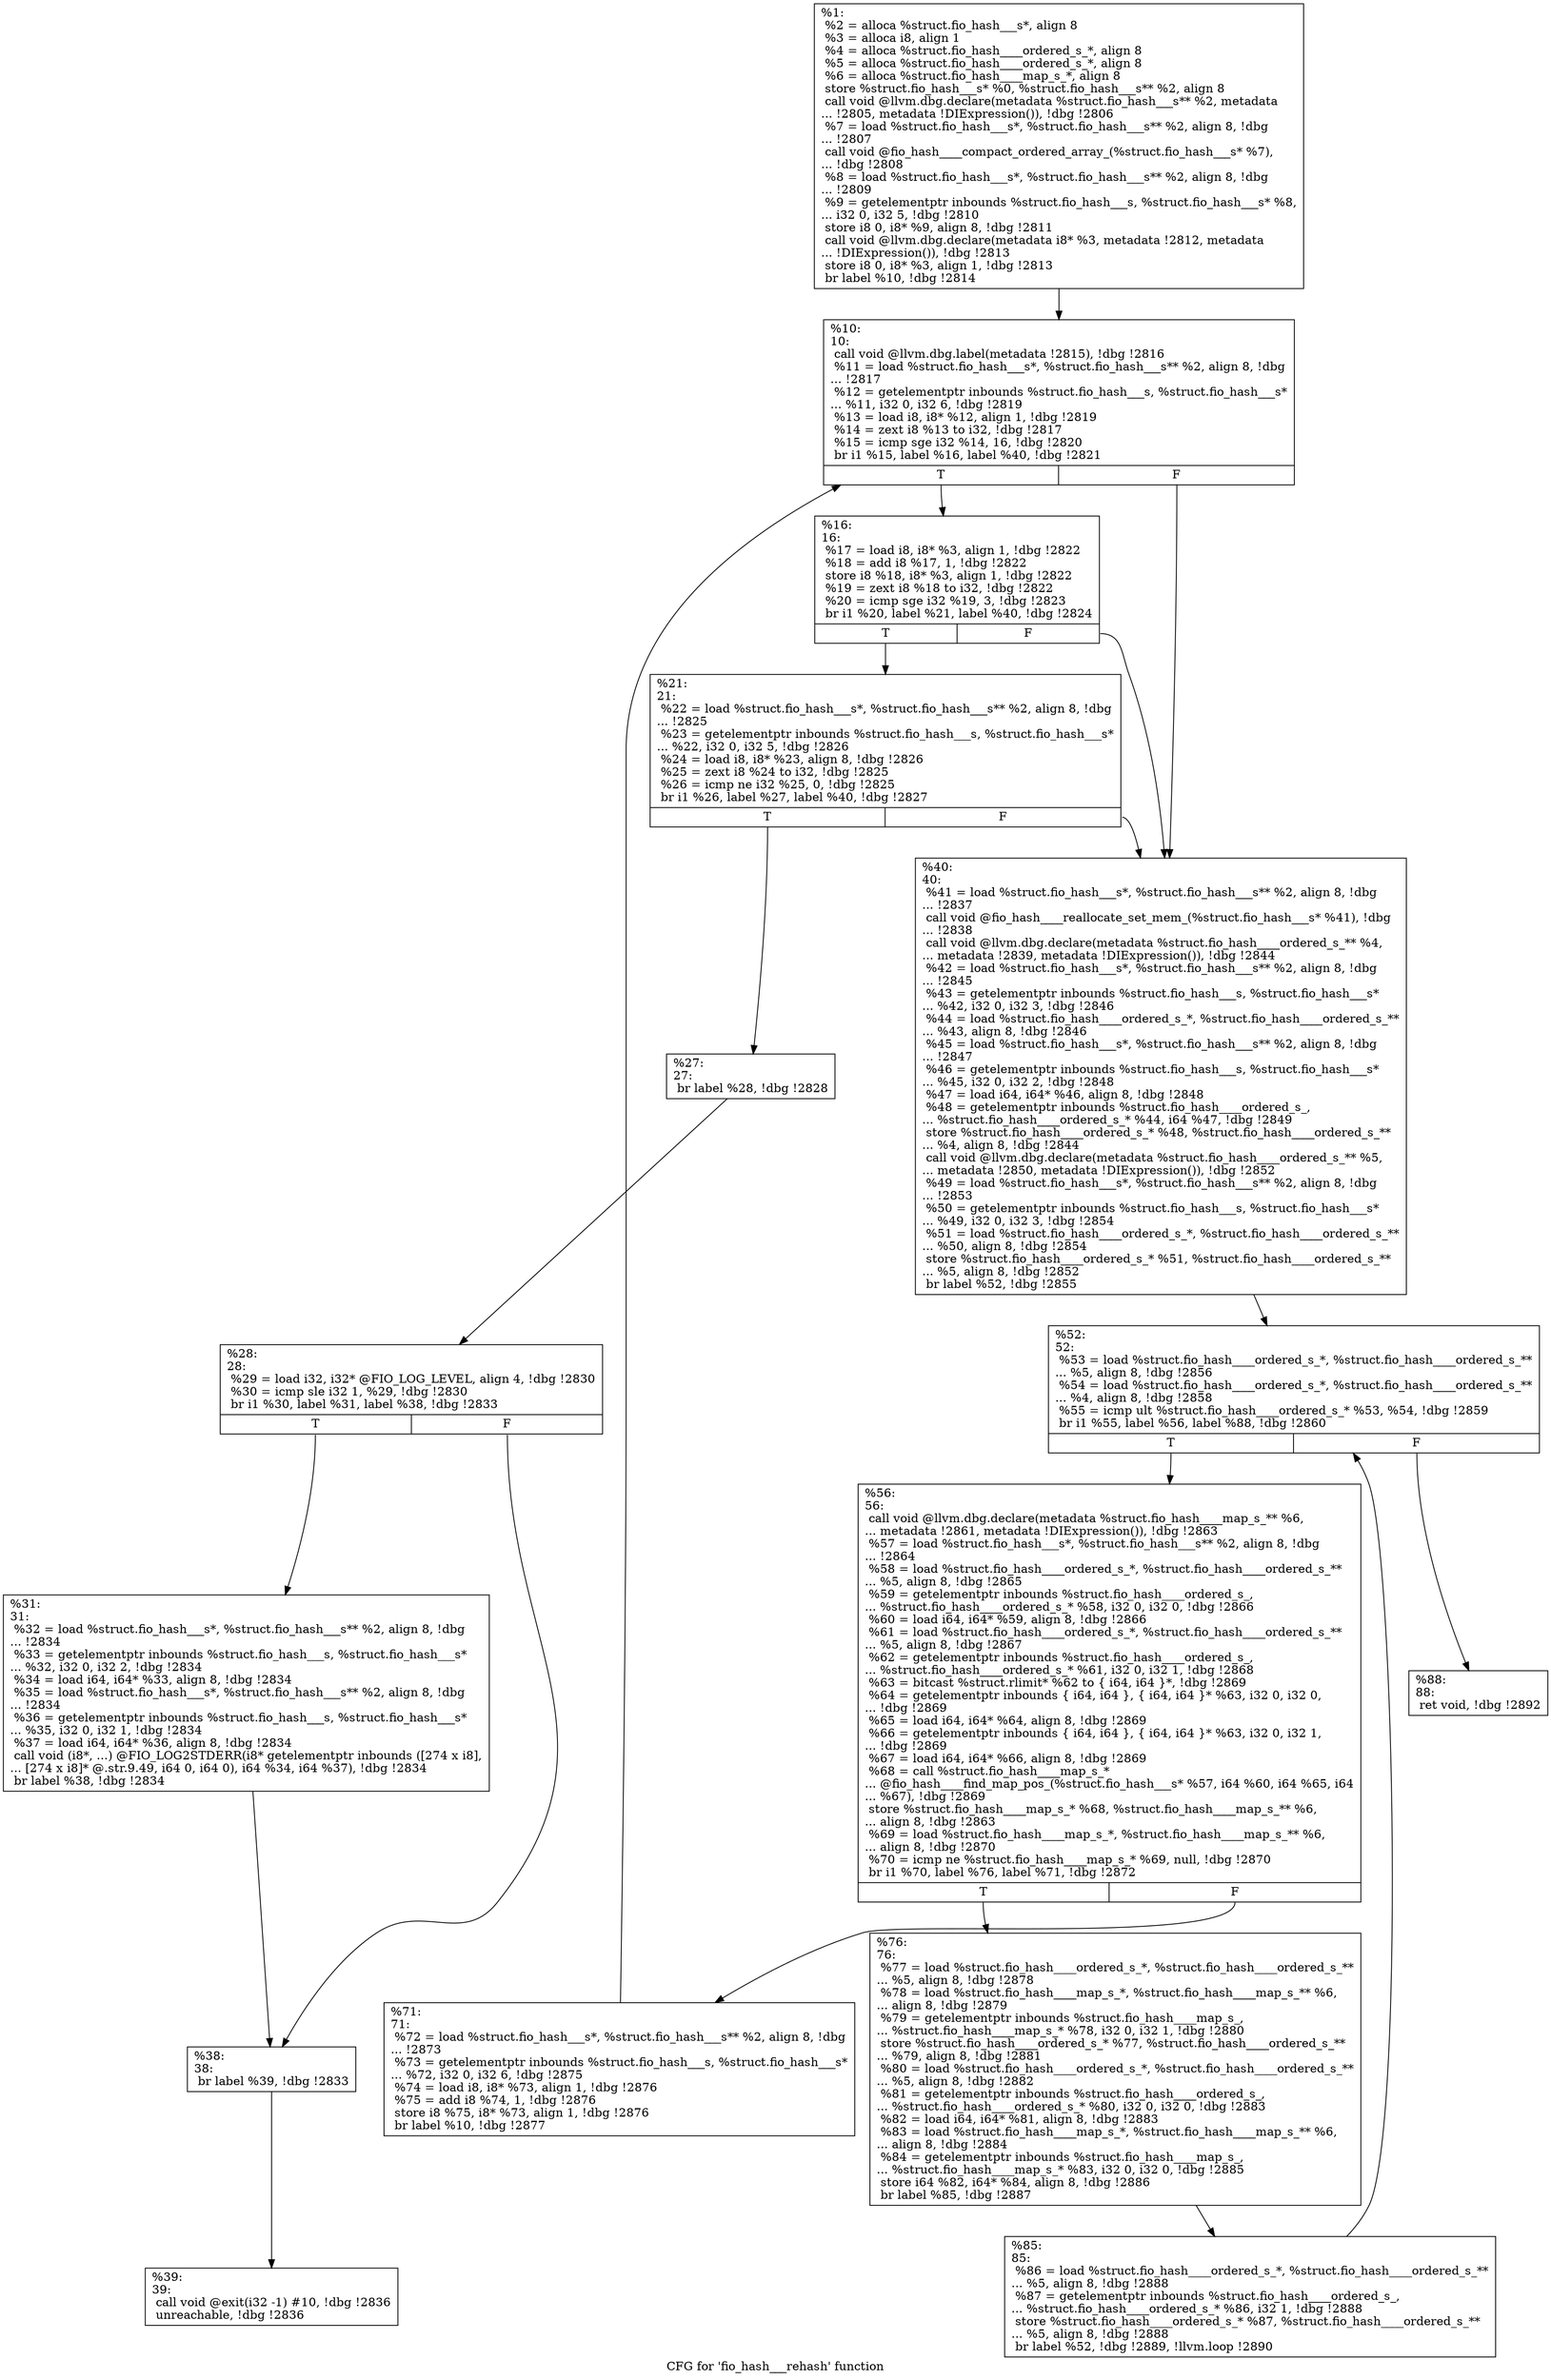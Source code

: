 digraph "CFG for 'fio_hash___rehash' function" {
	label="CFG for 'fio_hash___rehash' function";

	Node0x556851e3e030 [shape=record,label="{%1:\l  %2 = alloca %struct.fio_hash___s*, align 8\l  %3 = alloca i8, align 1\l  %4 = alloca %struct.fio_hash____ordered_s_*, align 8\l  %5 = alloca %struct.fio_hash____ordered_s_*, align 8\l  %6 = alloca %struct.fio_hash____map_s_*, align 8\l  store %struct.fio_hash___s* %0, %struct.fio_hash___s** %2, align 8\l  call void @llvm.dbg.declare(metadata %struct.fio_hash___s** %2, metadata\l... !2805, metadata !DIExpression()), !dbg !2806\l  %7 = load %struct.fio_hash___s*, %struct.fio_hash___s** %2, align 8, !dbg\l... !2807\l  call void @fio_hash____compact_ordered_array_(%struct.fio_hash___s* %7),\l... !dbg !2808\l  %8 = load %struct.fio_hash___s*, %struct.fio_hash___s** %2, align 8, !dbg\l... !2809\l  %9 = getelementptr inbounds %struct.fio_hash___s, %struct.fio_hash___s* %8,\l... i32 0, i32 5, !dbg !2810\l  store i8 0, i8* %9, align 8, !dbg !2811\l  call void @llvm.dbg.declare(metadata i8* %3, metadata !2812, metadata\l... !DIExpression()), !dbg !2813\l  store i8 0, i8* %3, align 1, !dbg !2813\l  br label %10, !dbg !2814\l}"];
	Node0x556851e3e030 -> Node0x556851e3eeb0;
	Node0x556851e3eeb0 [shape=record,label="{%10:\l10:                                               \l  call void @llvm.dbg.label(metadata !2815), !dbg !2816\l  %11 = load %struct.fio_hash___s*, %struct.fio_hash___s** %2, align 8, !dbg\l... !2817\l  %12 = getelementptr inbounds %struct.fio_hash___s, %struct.fio_hash___s*\l... %11, i32 0, i32 6, !dbg !2819\l  %13 = load i8, i8* %12, align 1, !dbg !2819\l  %14 = zext i8 %13 to i32, !dbg !2817\l  %15 = icmp sge i32 %14, 16, !dbg !2820\l  br i1 %15, label %16, label %40, !dbg !2821\l|{<s0>T|<s1>F}}"];
	Node0x556851e3eeb0:s0 -> Node0x556851e3ef00;
	Node0x556851e3eeb0:s1 -> Node0x556851e3f130;
	Node0x556851e3ef00 [shape=record,label="{%16:\l16:                                               \l  %17 = load i8, i8* %3, align 1, !dbg !2822\l  %18 = add i8 %17, 1, !dbg !2822\l  store i8 %18, i8* %3, align 1, !dbg !2822\l  %19 = zext i8 %18 to i32, !dbg !2822\l  %20 = icmp sge i32 %19, 3, !dbg !2823\l  br i1 %20, label %21, label %40, !dbg !2824\l|{<s0>T|<s1>F}}"];
	Node0x556851e3ef00:s0 -> Node0x556851e3ef50;
	Node0x556851e3ef00:s1 -> Node0x556851e3f130;
	Node0x556851e3ef50 [shape=record,label="{%21:\l21:                                               \l  %22 = load %struct.fio_hash___s*, %struct.fio_hash___s** %2, align 8, !dbg\l... !2825\l  %23 = getelementptr inbounds %struct.fio_hash___s, %struct.fio_hash___s*\l... %22, i32 0, i32 5, !dbg !2826\l  %24 = load i8, i8* %23, align 8, !dbg !2826\l  %25 = zext i8 %24 to i32, !dbg !2825\l  %26 = icmp ne i32 %25, 0, !dbg !2825\l  br i1 %26, label %27, label %40, !dbg !2827\l|{<s0>T|<s1>F}}"];
	Node0x556851e3ef50:s0 -> Node0x556851e3efa0;
	Node0x556851e3ef50:s1 -> Node0x556851e3f130;
	Node0x556851e3efa0 [shape=record,label="{%27:\l27:                                               \l  br label %28, !dbg !2828\l}"];
	Node0x556851e3efa0 -> Node0x556851e3eff0;
	Node0x556851e3eff0 [shape=record,label="{%28:\l28:                                               \l  %29 = load i32, i32* @FIO_LOG_LEVEL, align 4, !dbg !2830\l  %30 = icmp sle i32 1, %29, !dbg !2830\l  br i1 %30, label %31, label %38, !dbg !2833\l|{<s0>T|<s1>F}}"];
	Node0x556851e3eff0:s0 -> Node0x556851e3f040;
	Node0x556851e3eff0:s1 -> Node0x556851e3f090;
	Node0x556851e3f040 [shape=record,label="{%31:\l31:                                               \l  %32 = load %struct.fio_hash___s*, %struct.fio_hash___s** %2, align 8, !dbg\l... !2834\l  %33 = getelementptr inbounds %struct.fio_hash___s, %struct.fio_hash___s*\l... %32, i32 0, i32 2, !dbg !2834\l  %34 = load i64, i64* %33, align 8, !dbg !2834\l  %35 = load %struct.fio_hash___s*, %struct.fio_hash___s** %2, align 8, !dbg\l... !2834\l  %36 = getelementptr inbounds %struct.fio_hash___s, %struct.fio_hash___s*\l... %35, i32 0, i32 1, !dbg !2834\l  %37 = load i64, i64* %36, align 8, !dbg !2834\l  call void (i8*, ...) @FIO_LOG2STDERR(i8* getelementptr inbounds ([274 x i8],\l... [274 x i8]* @.str.9.49, i64 0, i64 0), i64 %34, i64 %37), !dbg !2834\l  br label %38, !dbg !2834\l}"];
	Node0x556851e3f040 -> Node0x556851e3f090;
	Node0x556851e3f090 [shape=record,label="{%38:\l38:                                               \l  br label %39, !dbg !2833\l}"];
	Node0x556851e3f090 -> Node0x556851e3f0e0;
	Node0x556851e3f0e0 [shape=record,label="{%39:\l39:                                               \l  call void @exit(i32 -1) #10, !dbg !2836\l  unreachable, !dbg !2836\l}"];
	Node0x556851e3f130 [shape=record,label="{%40:\l40:                                               \l  %41 = load %struct.fio_hash___s*, %struct.fio_hash___s** %2, align 8, !dbg\l... !2837\l  call void @fio_hash____reallocate_set_mem_(%struct.fio_hash___s* %41), !dbg\l... !2838\l  call void @llvm.dbg.declare(metadata %struct.fio_hash____ordered_s_** %4,\l... metadata !2839, metadata !DIExpression()), !dbg !2844\l  %42 = load %struct.fio_hash___s*, %struct.fio_hash___s** %2, align 8, !dbg\l... !2845\l  %43 = getelementptr inbounds %struct.fio_hash___s, %struct.fio_hash___s*\l... %42, i32 0, i32 3, !dbg !2846\l  %44 = load %struct.fio_hash____ordered_s_*, %struct.fio_hash____ordered_s_**\l... %43, align 8, !dbg !2846\l  %45 = load %struct.fio_hash___s*, %struct.fio_hash___s** %2, align 8, !dbg\l... !2847\l  %46 = getelementptr inbounds %struct.fio_hash___s, %struct.fio_hash___s*\l... %45, i32 0, i32 2, !dbg !2848\l  %47 = load i64, i64* %46, align 8, !dbg !2848\l  %48 = getelementptr inbounds %struct.fio_hash____ordered_s_,\l... %struct.fio_hash____ordered_s_* %44, i64 %47, !dbg !2849\l  store %struct.fio_hash____ordered_s_* %48, %struct.fio_hash____ordered_s_**\l... %4, align 8, !dbg !2844\l  call void @llvm.dbg.declare(metadata %struct.fio_hash____ordered_s_** %5,\l... metadata !2850, metadata !DIExpression()), !dbg !2852\l  %49 = load %struct.fio_hash___s*, %struct.fio_hash___s** %2, align 8, !dbg\l... !2853\l  %50 = getelementptr inbounds %struct.fio_hash___s, %struct.fio_hash___s*\l... %49, i32 0, i32 3, !dbg !2854\l  %51 = load %struct.fio_hash____ordered_s_*, %struct.fio_hash____ordered_s_**\l... %50, align 8, !dbg !2854\l  store %struct.fio_hash____ordered_s_* %51, %struct.fio_hash____ordered_s_**\l... %5, align 8, !dbg !2852\l  br label %52, !dbg !2855\l}"];
	Node0x556851e3f130 -> Node0x556851e3f180;
	Node0x556851e3f180 [shape=record,label="{%52:\l52:                                               \l  %53 = load %struct.fio_hash____ordered_s_*, %struct.fio_hash____ordered_s_**\l... %5, align 8, !dbg !2856\l  %54 = load %struct.fio_hash____ordered_s_*, %struct.fio_hash____ordered_s_**\l... %4, align 8, !dbg !2858\l  %55 = icmp ult %struct.fio_hash____ordered_s_* %53, %54, !dbg !2859\l  br i1 %55, label %56, label %88, !dbg !2860\l|{<s0>T|<s1>F}}"];
	Node0x556851e3f180:s0 -> Node0x556851e3f1d0;
	Node0x556851e3f180:s1 -> Node0x556851e3f310;
	Node0x556851e3f1d0 [shape=record,label="{%56:\l56:                                               \l  call void @llvm.dbg.declare(metadata %struct.fio_hash____map_s_** %6,\l... metadata !2861, metadata !DIExpression()), !dbg !2863\l  %57 = load %struct.fio_hash___s*, %struct.fio_hash___s** %2, align 8, !dbg\l... !2864\l  %58 = load %struct.fio_hash____ordered_s_*, %struct.fio_hash____ordered_s_**\l... %5, align 8, !dbg !2865\l  %59 = getelementptr inbounds %struct.fio_hash____ordered_s_,\l... %struct.fio_hash____ordered_s_* %58, i32 0, i32 0, !dbg !2866\l  %60 = load i64, i64* %59, align 8, !dbg !2866\l  %61 = load %struct.fio_hash____ordered_s_*, %struct.fio_hash____ordered_s_**\l... %5, align 8, !dbg !2867\l  %62 = getelementptr inbounds %struct.fio_hash____ordered_s_,\l... %struct.fio_hash____ordered_s_* %61, i32 0, i32 1, !dbg !2868\l  %63 = bitcast %struct.rlimit* %62 to \{ i64, i64 \}*, !dbg !2869\l  %64 = getelementptr inbounds \{ i64, i64 \}, \{ i64, i64 \}* %63, i32 0, i32 0,\l... !dbg !2869\l  %65 = load i64, i64* %64, align 8, !dbg !2869\l  %66 = getelementptr inbounds \{ i64, i64 \}, \{ i64, i64 \}* %63, i32 0, i32 1,\l... !dbg !2869\l  %67 = load i64, i64* %66, align 8, !dbg !2869\l  %68 = call %struct.fio_hash____map_s_*\l... @fio_hash____find_map_pos_(%struct.fio_hash___s* %57, i64 %60, i64 %65, i64\l... %67), !dbg !2869\l  store %struct.fio_hash____map_s_* %68, %struct.fio_hash____map_s_** %6,\l... align 8, !dbg !2863\l  %69 = load %struct.fio_hash____map_s_*, %struct.fio_hash____map_s_** %6,\l... align 8, !dbg !2870\l  %70 = icmp ne %struct.fio_hash____map_s_* %69, null, !dbg !2870\l  br i1 %70, label %76, label %71, !dbg !2872\l|{<s0>T|<s1>F}}"];
	Node0x556851e3f1d0:s0 -> Node0x556851e3f270;
	Node0x556851e3f1d0:s1 -> Node0x556851e3f220;
	Node0x556851e3f220 [shape=record,label="{%71:\l71:                                               \l  %72 = load %struct.fio_hash___s*, %struct.fio_hash___s** %2, align 8, !dbg\l... !2873\l  %73 = getelementptr inbounds %struct.fio_hash___s, %struct.fio_hash___s*\l... %72, i32 0, i32 6, !dbg !2875\l  %74 = load i8, i8* %73, align 1, !dbg !2876\l  %75 = add i8 %74, 1, !dbg !2876\l  store i8 %75, i8* %73, align 1, !dbg !2876\l  br label %10, !dbg !2877\l}"];
	Node0x556851e3f220 -> Node0x556851e3eeb0;
	Node0x556851e3f270 [shape=record,label="{%76:\l76:                                               \l  %77 = load %struct.fio_hash____ordered_s_*, %struct.fio_hash____ordered_s_**\l... %5, align 8, !dbg !2878\l  %78 = load %struct.fio_hash____map_s_*, %struct.fio_hash____map_s_** %6,\l... align 8, !dbg !2879\l  %79 = getelementptr inbounds %struct.fio_hash____map_s_,\l... %struct.fio_hash____map_s_* %78, i32 0, i32 1, !dbg !2880\l  store %struct.fio_hash____ordered_s_* %77, %struct.fio_hash____ordered_s_**\l... %79, align 8, !dbg !2881\l  %80 = load %struct.fio_hash____ordered_s_*, %struct.fio_hash____ordered_s_**\l... %5, align 8, !dbg !2882\l  %81 = getelementptr inbounds %struct.fio_hash____ordered_s_,\l... %struct.fio_hash____ordered_s_* %80, i32 0, i32 0, !dbg !2883\l  %82 = load i64, i64* %81, align 8, !dbg !2883\l  %83 = load %struct.fio_hash____map_s_*, %struct.fio_hash____map_s_** %6,\l... align 8, !dbg !2884\l  %84 = getelementptr inbounds %struct.fio_hash____map_s_,\l... %struct.fio_hash____map_s_* %83, i32 0, i32 0, !dbg !2885\l  store i64 %82, i64* %84, align 8, !dbg !2886\l  br label %85, !dbg !2887\l}"];
	Node0x556851e3f270 -> Node0x556851e3f2c0;
	Node0x556851e3f2c0 [shape=record,label="{%85:\l85:                                               \l  %86 = load %struct.fio_hash____ordered_s_*, %struct.fio_hash____ordered_s_**\l... %5, align 8, !dbg !2888\l  %87 = getelementptr inbounds %struct.fio_hash____ordered_s_,\l... %struct.fio_hash____ordered_s_* %86, i32 1, !dbg !2888\l  store %struct.fio_hash____ordered_s_* %87, %struct.fio_hash____ordered_s_**\l... %5, align 8, !dbg !2888\l  br label %52, !dbg !2889, !llvm.loop !2890\l}"];
	Node0x556851e3f2c0 -> Node0x556851e3f180;
	Node0x556851e3f310 [shape=record,label="{%88:\l88:                                               \l  ret void, !dbg !2892\l}"];
}

